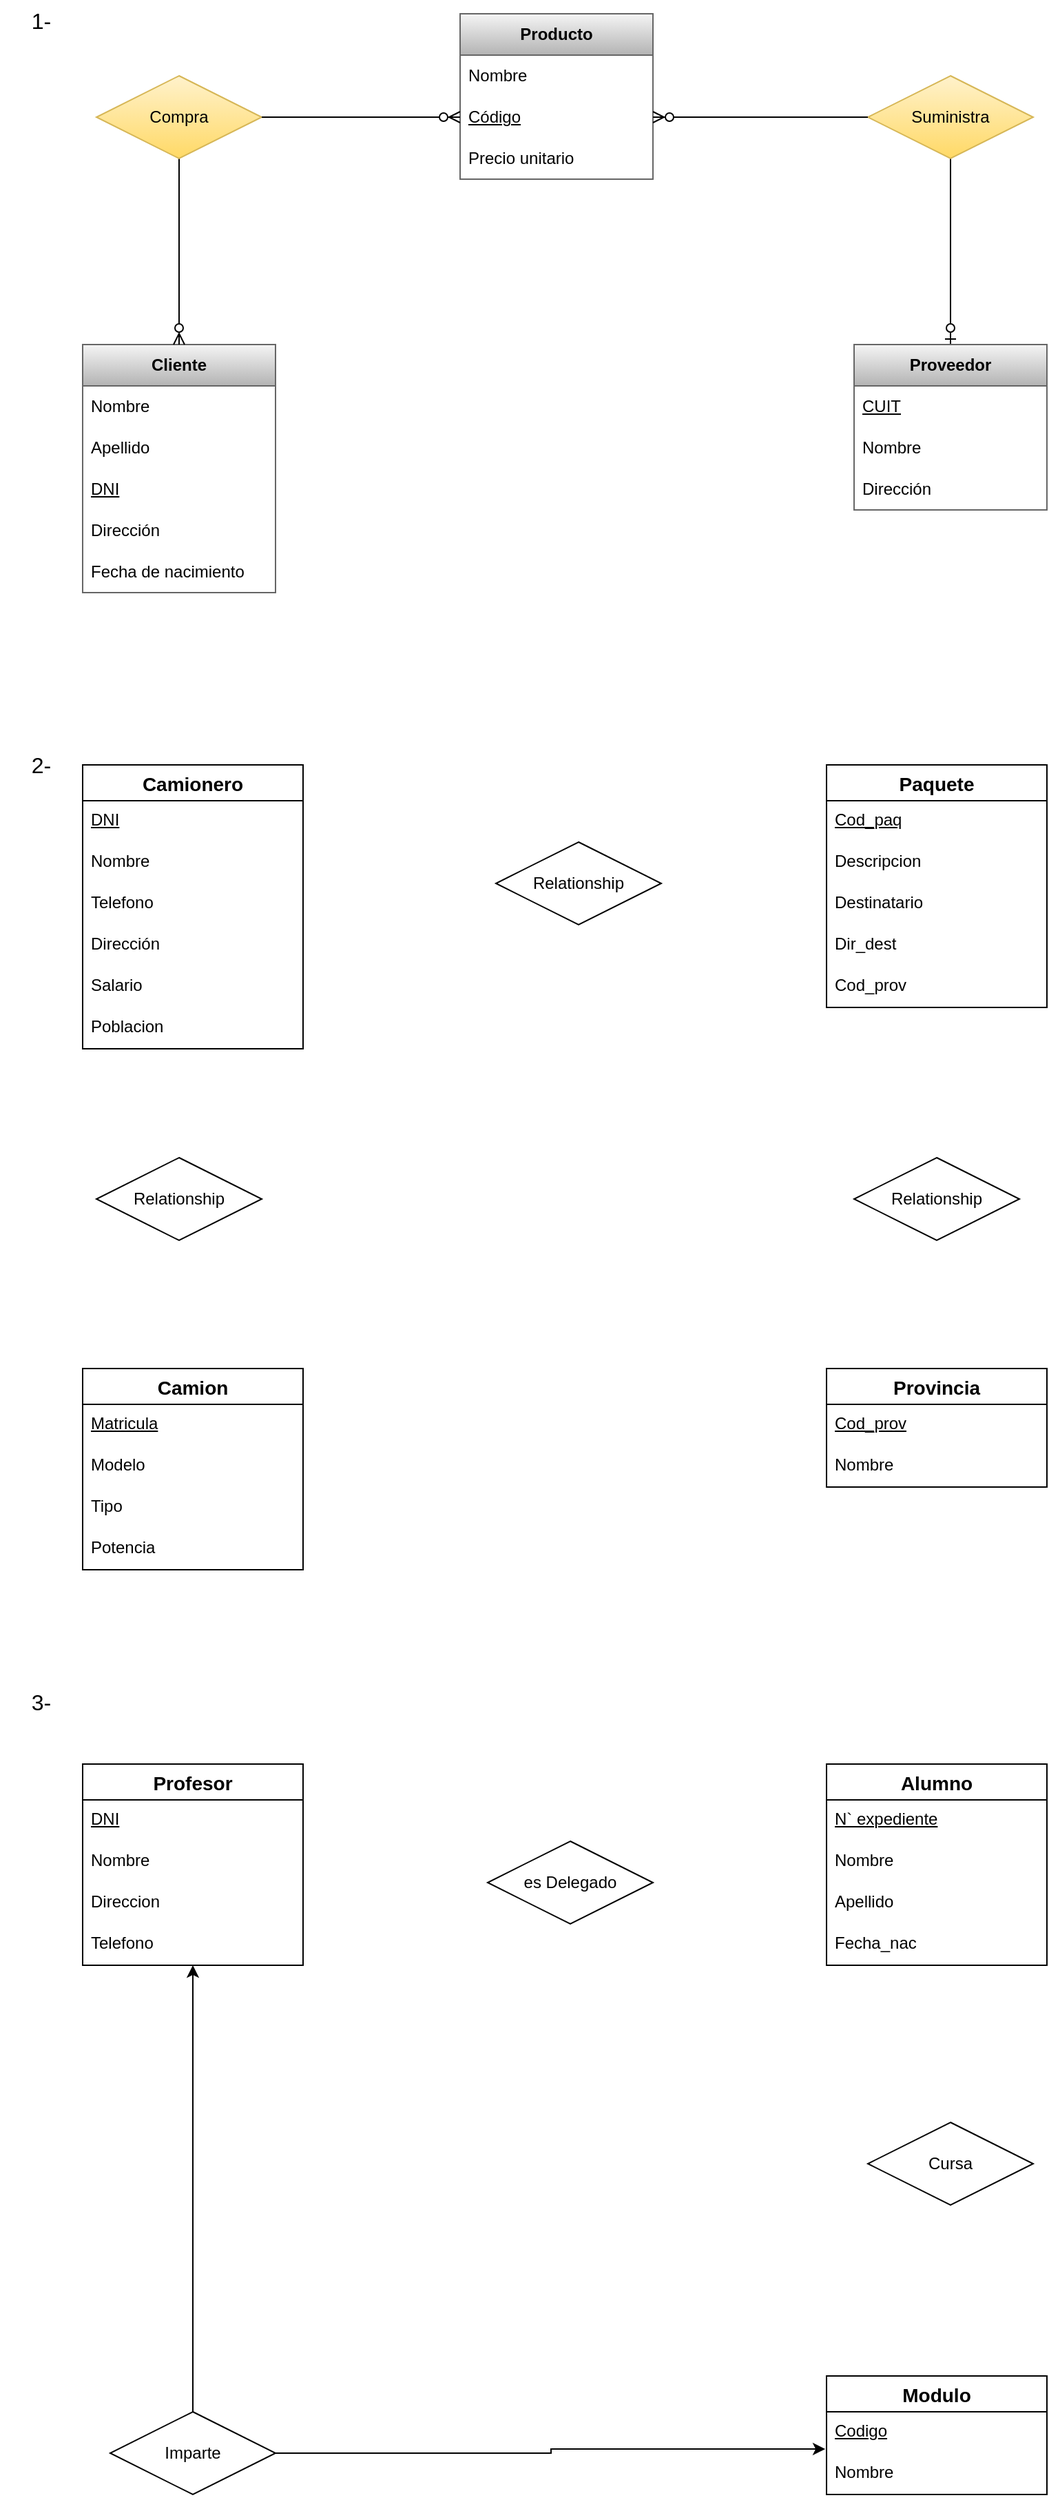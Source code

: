 <mxfile version="24.2.7" type="github">
  <diagram name="Página-1" id="JKMxo9DjYu4owPOHbT-M">
    <mxGraphModel dx="1434" dy="748" grid="1" gridSize="10" guides="1" tooltips="1" connect="1" arrows="1" fold="1" page="1" pageScale="1" pageWidth="827" pageHeight="1169" math="0" shadow="0">
      <root>
        <mxCell id="0" />
        <mxCell id="1" parent="0" />
        <mxCell id="mclD6wD43o4qSjd1h-Sg-1" value="Cliente" style="swimlane;fontStyle=1;childLayout=stackLayout;horizontal=1;startSize=30;horizontalStack=0;resizeParent=1;resizeParentMax=0;resizeLast=0;collapsible=1;marginBottom=0;whiteSpace=wrap;html=1;fillColor=#f5f5f5;gradientColor=#b3b3b3;strokeColor=#666666;" parent="1" vertex="1">
          <mxGeometry x="70" y="280" width="140" height="180" as="geometry" />
        </mxCell>
        <mxCell id="mclD6wD43o4qSjd1h-Sg-2" value="Nombre" style="text;strokeColor=none;fillColor=none;align=left;verticalAlign=middle;spacingLeft=4;spacingRight=4;overflow=hidden;points=[[0,0.5],[1,0.5]];portConstraint=eastwest;rotatable=0;whiteSpace=wrap;html=1;" parent="mclD6wD43o4qSjd1h-Sg-1" vertex="1">
          <mxGeometry y="30" width="140" height="30" as="geometry" />
        </mxCell>
        <mxCell id="mclD6wD43o4qSjd1h-Sg-3" value="Apellido" style="text;strokeColor=none;fillColor=none;align=left;verticalAlign=middle;spacingLeft=4;spacingRight=4;overflow=hidden;points=[[0,0.5],[1,0.5]];portConstraint=eastwest;rotatable=0;whiteSpace=wrap;html=1;" parent="mclD6wD43o4qSjd1h-Sg-1" vertex="1">
          <mxGeometry y="60" width="140" height="30" as="geometry" />
        </mxCell>
        <mxCell id="mclD6wD43o4qSjd1h-Sg-4" value="DNI" style="text;strokeColor=none;fillColor=none;align=left;verticalAlign=middle;spacingLeft=4;spacingRight=4;overflow=hidden;points=[[0,0.5],[1,0.5]];portConstraint=eastwest;rotatable=0;whiteSpace=wrap;html=1;fontStyle=4" parent="mclD6wD43o4qSjd1h-Sg-1" vertex="1">
          <mxGeometry y="90" width="140" height="30" as="geometry" />
        </mxCell>
        <mxCell id="mclD6wD43o4qSjd1h-Sg-6" value="Dirección" style="text;strokeColor=none;fillColor=none;align=left;verticalAlign=middle;spacingLeft=4;spacingRight=4;overflow=hidden;points=[[0,0.5],[1,0.5]];portConstraint=eastwest;rotatable=0;whiteSpace=wrap;html=1;" parent="mclD6wD43o4qSjd1h-Sg-1" vertex="1">
          <mxGeometry y="120" width="140" height="30" as="geometry" />
        </mxCell>
        <mxCell id="mclD6wD43o4qSjd1h-Sg-5" value="Fecha de nacimiento" style="text;strokeColor=none;fillColor=none;align=left;verticalAlign=middle;spacingLeft=4;spacingRight=4;overflow=hidden;points=[[0,0.5],[1,0.5]];portConstraint=eastwest;rotatable=0;whiteSpace=wrap;html=1;" parent="mclD6wD43o4qSjd1h-Sg-1" vertex="1">
          <mxGeometry y="150" width="140" height="30" as="geometry" />
        </mxCell>
        <mxCell id="mclD6wD43o4qSjd1h-Sg-7" value="Producto" style="swimlane;fontStyle=1;childLayout=stackLayout;horizontal=1;startSize=30;horizontalStack=0;resizeParent=1;resizeParentMax=0;resizeLast=0;collapsible=1;marginBottom=0;whiteSpace=wrap;html=1;fillColor=#f5f5f5;gradientColor=#b3b3b3;strokeColor=#666666;" parent="1" vertex="1">
          <mxGeometry x="344" y="40" width="140" height="120" as="geometry" />
        </mxCell>
        <mxCell id="mclD6wD43o4qSjd1h-Sg-8" value="Nombre" style="text;strokeColor=none;fillColor=none;align=left;verticalAlign=middle;spacingLeft=4;spacingRight=4;overflow=hidden;points=[[0,0.5],[1,0.5]];portConstraint=eastwest;rotatable=0;whiteSpace=wrap;html=1;" parent="mclD6wD43o4qSjd1h-Sg-7" vertex="1">
          <mxGeometry y="30" width="140" height="30" as="geometry" />
        </mxCell>
        <mxCell id="mclD6wD43o4qSjd1h-Sg-9" value="Código" style="text;strokeColor=none;fillColor=none;align=left;verticalAlign=middle;spacingLeft=4;spacingRight=4;overflow=hidden;points=[[0,0.5],[1,0.5]];portConstraint=eastwest;rotatable=0;whiteSpace=wrap;html=1;fontStyle=4" parent="mclD6wD43o4qSjd1h-Sg-7" vertex="1">
          <mxGeometry y="60" width="140" height="30" as="geometry" />
        </mxCell>
        <mxCell id="mclD6wD43o4qSjd1h-Sg-10" value="Precio unitario" style="text;strokeColor=none;fillColor=none;align=left;verticalAlign=middle;spacingLeft=4;spacingRight=4;overflow=hidden;points=[[0,0.5],[1,0.5]];portConstraint=eastwest;rotatable=0;whiteSpace=wrap;html=1;" parent="mclD6wD43o4qSjd1h-Sg-7" vertex="1">
          <mxGeometry y="90" width="140" height="30" as="geometry" />
        </mxCell>
        <mxCell id="mclD6wD43o4qSjd1h-Sg-24" style="edgeStyle=orthogonalEdgeStyle;rounded=0;orthogonalLoop=1;jettySize=auto;html=1;exitX=0.5;exitY=0;exitDx=0;exitDy=0;entryX=0.5;entryY=1;entryDx=0;entryDy=0;endArrow=none;endFill=0;startArrow=ERzeroToOne;startFill=0;" parent="1" source="mclD6wD43o4qSjd1h-Sg-11" target="mclD6wD43o4qSjd1h-Sg-21" edge="1">
          <mxGeometry relative="1" as="geometry" />
        </mxCell>
        <mxCell id="mclD6wD43o4qSjd1h-Sg-11" value="Proveedor" style="swimlane;fontStyle=1;childLayout=stackLayout;horizontal=1;startSize=30;horizontalStack=0;resizeParent=1;resizeParentMax=0;resizeLast=0;collapsible=1;marginBottom=0;whiteSpace=wrap;html=1;fillColor=#f5f5f5;gradientColor=#b3b3b3;strokeColor=#666666;" parent="1" vertex="1">
          <mxGeometry x="630" y="280" width="140" height="120" as="geometry" />
        </mxCell>
        <mxCell id="mclD6wD43o4qSjd1h-Sg-12" value="&lt;u&gt;CUIT&lt;/u&gt;" style="text;strokeColor=none;fillColor=none;align=left;verticalAlign=middle;spacingLeft=4;spacingRight=4;overflow=hidden;points=[[0,0.5],[1,0.5]];portConstraint=eastwest;rotatable=0;whiteSpace=wrap;html=1;" parent="mclD6wD43o4qSjd1h-Sg-11" vertex="1">
          <mxGeometry y="30" width="140" height="30" as="geometry" />
        </mxCell>
        <mxCell id="mclD6wD43o4qSjd1h-Sg-13" value="Nombre" style="text;strokeColor=none;fillColor=none;align=left;verticalAlign=middle;spacingLeft=4;spacingRight=4;overflow=hidden;points=[[0,0.5],[1,0.5]];portConstraint=eastwest;rotatable=0;whiteSpace=wrap;html=1;" parent="mclD6wD43o4qSjd1h-Sg-11" vertex="1">
          <mxGeometry y="60" width="140" height="30" as="geometry" />
        </mxCell>
        <mxCell id="mclD6wD43o4qSjd1h-Sg-14" value="Dirección" style="text;strokeColor=none;fillColor=none;align=left;verticalAlign=middle;spacingLeft=4;spacingRight=4;overflow=hidden;points=[[0,0.5],[1,0.5]];portConstraint=eastwest;rotatable=0;whiteSpace=wrap;html=1;" parent="mclD6wD43o4qSjd1h-Sg-11" vertex="1">
          <mxGeometry y="90" width="140" height="30" as="geometry" />
        </mxCell>
        <mxCell id="mclD6wD43o4qSjd1h-Sg-27" style="edgeStyle=orthogonalEdgeStyle;rounded=0;orthogonalLoop=1;jettySize=auto;html=1;exitX=0.5;exitY=1;exitDx=0;exitDy=0;entryX=0.5;entryY=0;entryDx=0;entryDy=0;endArrow=ERzeroToMany;endFill=0;" parent="1" source="mclD6wD43o4qSjd1h-Sg-20" target="mclD6wD43o4qSjd1h-Sg-1" edge="1">
          <mxGeometry relative="1" as="geometry" />
        </mxCell>
        <mxCell id="mclD6wD43o4qSjd1h-Sg-20" value="Compra" style="shape=rhombus;perimeter=rhombusPerimeter;whiteSpace=wrap;html=1;align=center;fillColor=#fff2cc;gradientColor=#ffd966;strokeColor=#d6b656;" parent="1" vertex="1">
          <mxGeometry x="80" y="85" width="120" height="60" as="geometry" />
        </mxCell>
        <mxCell id="mclD6wD43o4qSjd1h-Sg-21" value="Suministra" style="shape=rhombus;perimeter=rhombusPerimeter;whiteSpace=wrap;html=1;align=center;fillColor=#fff2cc;gradientColor=#ffd966;strokeColor=#d6b656;" parent="1" vertex="1">
          <mxGeometry x="640" y="85" width="120" height="60" as="geometry" />
        </mxCell>
        <mxCell id="mclD6wD43o4qSjd1h-Sg-22" value="" style="edgeStyle=entityRelationEdgeStyle;fontSize=12;html=1;endArrow=ERzeroToMany;endFill=1;rounded=0;entryX=1;entryY=0.5;entryDx=0;entryDy=0;exitX=0;exitY=0.5;exitDx=0;exitDy=0;" parent="1" source="mclD6wD43o4qSjd1h-Sg-21" target="mclD6wD43o4qSjd1h-Sg-9" edge="1">
          <mxGeometry width="100" height="100" relative="1" as="geometry">
            <mxPoint x="510" y="260" as="sourcePoint" />
            <mxPoint x="610" y="160" as="targetPoint" />
          </mxGeometry>
        </mxCell>
        <mxCell id="mclD6wD43o4qSjd1h-Sg-25" value="" style="edgeStyle=entityRelationEdgeStyle;fontSize=12;html=1;endArrow=ERzeroToMany;endFill=1;rounded=0;exitX=1;exitY=0.5;exitDx=0;exitDy=0;entryX=0;entryY=0.5;entryDx=0;entryDy=0;" parent="1" source="mclD6wD43o4qSjd1h-Sg-20" target="mclD6wD43o4qSjd1h-Sg-9" edge="1">
          <mxGeometry width="100" height="100" relative="1" as="geometry">
            <mxPoint x="250" y="210" as="sourcePoint" />
            <mxPoint x="350" y="110" as="targetPoint" />
          </mxGeometry>
        </mxCell>
        <mxCell id="mclD6wD43o4qSjd1h-Sg-28" value="&lt;font size=&quot;3&quot;&gt;1-&lt;/font&gt;" style="text;html=1;align=center;verticalAlign=middle;whiteSpace=wrap;rounded=0;" parent="1" vertex="1">
          <mxGeometry x="10" y="30" width="60" height="30" as="geometry" />
        </mxCell>
        <mxCell id="mclD6wD43o4qSjd1h-Sg-29" value="2-" style="text;html=1;align=center;verticalAlign=middle;whiteSpace=wrap;rounded=0;fontSize=16;" parent="1" vertex="1">
          <mxGeometry x="10" y="570" width="60" height="30" as="geometry" />
        </mxCell>
        <mxCell id="mclD6wD43o4qSjd1h-Sg-30" value="Camionero" style="swimlane;fontStyle=1;childLayout=stackLayout;horizontal=1;startSize=26;horizontalStack=0;resizeParent=1;resizeParentMax=0;resizeLast=0;collapsible=1;marginBottom=0;align=center;fontSize=14;" parent="1" vertex="1">
          <mxGeometry x="70" y="585" width="160" height="206" as="geometry" />
        </mxCell>
        <mxCell id="mclD6wD43o4qSjd1h-Sg-31" value="DNI" style="text;strokeColor=none;fillColor=none;spacingLeft=4;spacingRight=4;overflow=hidden;rotatable=0;points=[[0,0.5],[1,0.5]];portConstraint=eastwest;fontSize=12;whiteSpace=wrap;html=1;fontStyle=4" parent="mclD6wD43o4qSjd1h-Sg-30" vertex="1">
          <mxGeometry y="26" width="160" height="30" as="geometry" />
        </mxCell>
        <mxCell id="mclD6wD43o4qSjd1h-Sg-32" value="Nombre" style="text;strokeColor=none;fillColor=none;spacingLeft=4;spacingRight=4;overflow=hidden;rotatable=0;points=[[0,0.5],[1,0.5]];portConstraint=eastwest;fontSize=12;whiteSpace=wrap;html=1;" parent="mclD6wD43o4qSjd1h-Sg-30" vertex="1">
          <mxGeometry y="56" width="160" height="30" as="geometry" />
        </mxCell>
        <mxCell id="mclD6wD43o4qSjd1h-Sg-33" value="Telefono" style="text;strokeColor=none;fillColor=none;spacingLeft=4;spacingRight=4;overflow=hidden;rotatable=0;points=[[0,0.5],[1,0.5]];portConstraint=eastwest;fontSize=12;whiteSpace=wrap;html=1;" parent="mclD6wD43o4qSjd1h-Sg-30" vertex="1">
          <mxGeometry y="86" width="160" height="30" as="geometry" />
        </mxCell>
        <mxCell id="mclD6wD43o4qSjd1h-Sg-48" value="Dirección" style="text;strokeColor=none;fillColor=none;spacingLeft=4;spacingRight=4;overflow=hidden;rotatable=0;points=[[0,0.5],[1,0.5]];portConstraint=eastwest;fontSize=12;whiteSpace=wrap;html=1;" parent="mclD6wD43o4qSjd1h-Sg-30" vertex="1">
          <mxGeometry y="116" width="160" height="30" as="geometry" />
        </mxCell>
        <mxCell id="mclD6wD43o4qSjd1h-Sg-47" value="Salario" style="text;strokeColor=none;fillColor=none;spacingLeft=4;spacingRight=4;overflow=hidden;rotatable=0;points=[[0,0.5],[1,0.5]];portConstraint=eastwest;fontSize=12;whiteSpace=wrap;html=1;" parent="mclD6wD43o4qSjd1h-Sg-30" vertex="1">
          <mxGeometry y="146" width="160" height="30" as="geometry" />
        </mxCell>
        <mxCell id="mclD6wD43o4qSjd1h-Sg-46" value="Poblacion" style="text;strokeColor=none;fillColor=none;spacingLeft=4;spacingRight=4;overflow=hidden;rotatable=0;points=[[0,0.5],[1,0.5]];portConstraint=eastwest;fontSize=12;whiteSpace=wrap;html=1;" parent="mclD6wD43o4qSjd1h-Sg-30" vertex="1">
          <mxGeometry y="176" width="160" height="30" as="geometry" />
        </mxCell>
        <mxCell id="mclD6wD43o4qSjd1h-Sg-34" value="Paquete" style="swimlane;fontStyle=1;childLayout=stackLayout;horizontal=1;startSize=26;horizontalStack=0;resizeParent=1;resizeParentMax=0;resizeLast=0;collapsible=1;marginBottom=0;align=center;fontSize=14;" parent="1" vertex="1">
          <mxGeometry x="610" y="585" width="160" height="176" as="geometry" />
        </mxCell>
        <mxCell id="mclD6wD43o4qSjd1h-Sg-35" value="Cod_paq" style="text;strokeColor=none;fillColor=none;spacingLeft=4;spacingRight=4;overflow=hidden;rotatable=0;points=[[0,0.5],[1,0.5]];portConstraint=eastwest;fontSize=12;whiteSpace=wrap;html=1;fontStyle=4" parent="mclD6wD43o4qSjd1h-Sg-34" vertex="1">
          <mxGeometry y="26" width="160" height="30" as="geometry" />
        </mxCell>
        <mxCell id="mclD6wD43o4qSjd1h-Sg-36" value="Descripcion" style="text;strokeColor=none;fillColor=none;spacingLeft=4;spacingRight=4;overflow=hidden;rotatable=0;points=[[0,0.5],[1,0.5]];portConstraint=eastwest;fontSize=12;whiteSpace=wrap;html=1;" parent="mclD6wD43o4qSjd1h-Sg-34" vertex="1">
          <mxGeometry y="56" width="160" height="30" as="geometry" />
        </mxCell>
        <mxCell id="mclD6wD43o4qSjd1h-Sg-37" value="Destinatario" style="text;strokeColor=none;fillColor=none;spacingLeft=4;spacingRight=4;overflow=hidden;rotatable=0;points=[[0,0.5],[1,0.5]];portConstraint=eastwest;fontSize=12;whiteSpace=wrap;html=1;" parent="mclD6wD43o4qSjd1h-Sg-34" vertex="1">
          <mxGeometry y="86" width="160" height="30" as="geometry" />
        </mxCell>
        <mxCell id="mclD6wD43o4qSjd1h-Sg-49" value="Dir_dest" style="text;strokeColor=none;fillColor=none;spacingLeft=4;spacingRight=4;overflow=hidden;rotatable=0;points=[[0,0.5],[1,0.5]];portConstraint=eastwest;fontSize=12;whiteSpace=wrap;html=1;" parent="mclD6wD43o4qSjd1h-Sg-34" vertex="1">
          <mxGeometry y="116" width="160" height="30" as="geometry" />
        </mxCell>
        <mxCell id="mclD6wD43o4qSjd1h-Sg-54" value="Cod_prov" style="text;strokeColor=none;fillColor=none;spacingLeft=4;spacingRight=4;overflow=hidden;rotatable=0;points=[[0,0.5],[1,0.5]];portConstraint=eastwest;fontSize=12;whiteSpace=wrap;html=1;" parent="mclD6wD43o4qSjd1h-Sg-34" vertex="1">
          <mxGeometry y="146" width="160" height="30" as="geometry" />
        </mxCell>
        <mxCell id="mclD6wD43o4qSjd1h-Sg-38" value="Provincia" style="swimlane;fontStyle=1;childLayout=stackLayout;horizontal=1;startSize=26;horizontalStack=0;resizeParent=1;resizeParentMax=0;resizeLast=0;collapsible=1;marginBottom=0;align=center;fontSize=14;" parent="1" vertex="1">
          <mxGeometry x="610" y="1023" width="160" height="86" as="geometry" />
        </mxCell>
        <mxCell id="mclD6wD43o4qSjd1h-Sg-39" value="Cod_prov" style="text;strokeColor=none;fillColor=none;spacingLeft=4;spacingRight=4;overflow=hidden;rotatable=0;points=[[0,0.5],[1,0.5]];portConstraint=eastwest;fontSize=12;whiteSpace=wrap;html=1;fontStyle=4" parent="mclD6wD43o4qSjd1h-Sg-38" vertex="1">
          <mxGeometry y="26" width="160" height="30" as="geometry" />
        </mxCell>
        <mxCell id="mclD6wD43o4qSjd1h-Sg-40" value="Nombre" style="text;strokeColor=none;fillColor=none;spacingLeft=4;spacingRight=4;overflow=hidden;rotatable=0;points=[[0,0.5],[1,0.5]];portConstraint=eastwest;fontSize=12;whiteSpace=wrap;html=1;" parent="mclD6wD43o4qSjd1h-Sg-38" vertex="1">
          <mxGeometry y="56" width="160" height="30" as="geometry" />
        </mxCell>
        <mxCell id="mclD6wD43o4qSjd1h-Sg-42" value="Camion" style="swimlane;fontStyle=1;childLayout=stackLayout;horizontal=1;startSize=26;horizontalStack=0;resizeParent=1;resizeParentMax=0;resizeLast=0;collapsible=1;marginBottom=0;align=center;fontSize=14;" parent="1" vertex="1">
          <mxGeometry x="70" y="1023" width="160" height="146" as="geometry" />
        </mxCell>
        <mxCell id="mclD6wD43o4qSjd1h-Sg-43" value="Matricula" style="text;strokeColor=none;fillColor=none;spacingLeft=4;spacingRight=4;overflow=hidden;rotatable=0;points=[[0,0.5],[1,0.5]];portConstraint=eastwest;fontSize=12;whiteSpace=wrap;html=1;fontStyle=4" parent="mclD6wD43o4qSjd1h-Sg-42" vertex="1">
          <mxGeometry y="26" width="160" height="30" as="geometry" />
        </mxCell>
        <mxCell id="mclD6wD43o4qSjd1h-Sg-44" value="Modelo" style="text;strokeColor=none;fillColor=none;spacingLeft=4;spacingRight=4;overflow=hidden;rotatable=0;points=[[0,0.5],[1,0.5]];portConstraint=eastwest;fontSize=12;whiteSpace=wrap;html=1;" parent="mclD6wD43o4qSjd1h-Sg-42" vertex="1">
          <mxGeometry y="56" width="160" height="30" as="geometry" />
        </mxCell>
        <mxCell id="mclD6wD43o4qSjd1h-Sg-45" value="Tipo" style="text;strokeColor=none;fillColor=none;spacingLeft=4;spacingRight=4;overflow=hidden;rotatable=0;points=[[0,0.5],[1,0.5]];portConstraint=eastwest;fontSize=12;whiteSpace=wrap;html=1;" parent="mclD6wD43o4qSjd1h-Sg-42" vertex="1">
          <mxGeometry y="86" width="160" height="30" as="geometry" />
        </mxCell>
        <mxCell id="mclD6wD43o4qSjd1h-Sg-50" value="Potencia" style="text;strokeColor=none;fillColor=none;spacingLeft=4;spacingRight=4;overflow=hidden;rotatable=0;points=[[0,0.5],[1,0.5]];portConstraint=eastwest;fontSize=12;whiteSpace=wrap;html=1;" parent="mclD6wD43o4qSjd1h-Sg-42" vertex="1">
          <mxGeometry y="116" width="160" height="30" as="geometry" />
        </mxCell>
        <mxCell id="mclD6wD43o4qSjd1h-Sg-51" value="Relationship" style="shape=rhombus;perimeter=rhombusPerimeter;whiteSpace=wrap;html=1;align=center;" parent="1" vertex="1">
          <mxGeometry x="370" y="641" width="120" height="60" as="geometry" />
        </mxCell>
        <mxCell id="mclD6wD43o4qSjd1h-Sg-52" value="Relationship" style="shape=rhombus;perimeter=rhombusPerimeter;whiteSpace=wrap;html=1;align=center;" parent="1" vertex="1">
          <mxGeometry x="80" y="870" width="120" height="60" as="geometry" />
        </mxCell>
        <mxCell id="mclD6wD43o4qSjd1h-Sg-53" value="Relationship" style="shape=rhombus;perimeter=rhombusPerimeter;whiteSpace=wrap;html=1;align=center;" parent="1" vertex="1">
          <mxGeometry x="630" y="870" width="120" height="60" as="geometry" />
        </mxCell>
        <mxCell id="h4vn-3cSuO3_5yTzSd8_-1" value="&lt;font style=&quot;font-size: 16px;&quot;&gt;3-&lt;/font&gt;" style="text;html=1;align=center;verticalAlign=middle;whiteSpace=wrap;rounded=0;" vertex="1" parent="1">
          <mxGeometry x="10" y="1250" width="60" height="30" as="geometry" />
        </mxCell>
        <mxCell id="h4vn-3cSuO3_5yTzSd8_-2" value="Profesor" style="swimlane;fontStyle=1;childLayout=stackLayout;horizontal=1;startSize=26;horizontalStack=0;resizeParent=1;resizeParentMax=0;resizeLast=0;collapsible=1;marginBottom=0;align=center;fontSize=14;" vertex="1" parent="1">
          <mxGeometry x="70" y="1310" width="160" height="146" as="geometry" />
        </mxCell>
        <mxCell id="h4vn-3cSuO3_5yTzSd8_-3" value="DNI" style="text;strokeColor=none;fillColor=none;spacingLeft=4;spacingRight=4;overflow=hidden;rotatable=0;points=[[0,0.5],[1,0.5]];portConstraint=eastwest;fontSize=12;whiteSpace=wrap;html=1;fontStyle=4" vertex="1" parent="h4vn-3cSuO3_5yTzSd8_-2">
          <mxGeometry y="26" width="160" height="30" as="geometry" />
        </mxCell>
        <mxCell id="h4vn-3cSuO3_5yTzSd8_-4" value="Nombre" style="text;strokeColor=none;fillColor=none;spacingLeft=4;spacingRight=4;overflow=hidden;rotatable=0;points=[[0,0.5],[1,0.5]];portConstraint=eastwest;fontSize=12;whiteSpace=wrap;html=1;" vertex="1" parent="h4vn-3cSuO3_5yTzSd8_-2">
          <mxGeometry y="56" width="160" height="30" as="geometry" />
        </mxCell>
        <mxCell id="h4vn-3cSuO3_5yTzSd8_-5" value="Direccion" style="text;strokeColor=none;fillColor=none;spacingLeft=4;spacingRight=4;overflow=hidden;rotatable=0;points=[[0,0.5],[1,0.5]];portConstraint=eastwest;fontSize=12;whiteSpace=wrap;html=1;" vertex="1" parent="h4vn-3cSuO3_5yTzSd8_-2">
          <mxGeometry y="86" width="160" height="30" as="geometry" />
        </mxCell>
        <mxCell id="h4vn-3cSuO3_5yTzSd8_-6" value="Telefono" style="text;strokeColor=none;fillColor=none;spacingLeft=4;spacingRight=4;overflow=hidden;rotatable=0;points=[[0,0.5],[1,0.5]];portConstraint=eastwest;fontSize=12;whiteSpace=wrap;html=1;" vertex="1" parent="h4vn-3cSuO3_5yTzSd8_-2">
          <mxGeometry y="116" width="160" height="30" as="geometry" />
        </mxCell>
        <mxCell id="h4vn-3cSuO3_5yTzSd8_-7" value="Modulo" style="swimlane;fontStyle=1;childLayout=stackLayout;horizontal=1;startSize=26;horizontalStack=0;resizeParent=1;resizeParentMax=0;resizeLast=0;collapsible=1;marginBottom=0;align=center;fontSize=14;" vertex="1" parent="1">
          <mxGeometry x="610" y="1754" width="160" height="86" as="geometry" />
        </mxCell>
        <mxCell id="h4vn-3cSuO3_5yTzSd8_-8" value="&lt;u&gt;Codigo&lt;/u&gt;" style="text;strokeColor=none;fillColor=none;spacingLeft=4;spacingRight=4;overflow=hidden;rotatable=0;points=[[0,0.5],[1,0.5]];portConstraint=eastwest;fontSize=12;whiteSpace=wrap;html=1;" vertex="1" parent="h4vn-3cSuO3_5yTzSd8_-7">
          <mxGeometry y="26" width="160" height="30" as="geometry" />
        </mxCell>
        <mxCell id="h4vn-3cSuO3_5yTzSd8_-9" value="Nombre" style="text;strokeColor=none;fillColor=none;spacingLeft=4;spacingRight=4;overflow=hidden;rotatable=0;points=[[0,0.5],[1,0.5]];portConstraint=eastwest;fontSize=12;whiteSpace=wrap;html=1;" vertex="1" parent="h4vn-3cSuO3_5yTzSd8_-7">
          <mxGeometry y="56" width="160" height="30" as="geometry" />
        </mxCell>
        <mxCell id="h4vn-3cSuO3_5yTzSd8_-11" value="Alumno" style="swimlane;fontStyle=1;childLayout=stackLayout;horizontal=1;startSize=26;horizontalStack=0;resizeParent=1;resizeParentMax=0;resizeLast=0;collapsible=1;marginBottom=0;align=center;fontSize=14;" vertex="1" parent="1">
          <mxGeometry x="610" y="1310" width="160" height="146" as="geometry" />
        </mxCell>
        <mxCell id="h4vn-3cSuO3_5yTzSd8_-12" value="N` expediente" style="text;strokeColor=none;fillColor=none;spacingLeft=4;spacingRight=4;overflow=hidden;rotatable=0;points=[[0,0.5],[1,0.5]];portConstraint=eastwest;fontSize=12;whiteSpace=wrap;html=1;fontStyle=4" vertex="1" parent="h4vn-3cSuO3_5yTzSd8_-11">
          <mxGeometry y="26" width="160" height="30" as="geometry" />
        </mxCell>
        <mxCell id="h4vn-3cSuO3_5yTzSd8_-13" value="Nombre" style="text;strokeColor=none;fillColor=none;spacingLeft=4;spacingRight=4;overflow=hidden;rotatable=0;points=[[0,0.5],[1,0.5]];portConstraint=eastwest;fontSize=12;whiteSpace=wrap;html=1;" vertex="1" parent="h4vn-3cSuO3_5yTzSd8_-11">
          <mxGeometry y="56" width="160" height="30" as="geometry" />
        </mxCell>
        <mxCell id="h4vn-3cSuO3_5yTzSd8_-14" value="Apellido" style="text;strokeColor=none;fillColor=none;spacingLeft=4;spacingRight=4;overflow=hidden;rotatable=0;points=[[0,0.5],[1,0.5]];portConstraint=eastwest;fontSize=12;whiteSpace=wrap;html=1;" vertex="1" parent="h4vn-3cSuO3_5yTzSd8_-11">
          <mxGeometry y="86" width="160" height="30" as="geometry" />
        </mxCell>
        <mxCell id="h4vn-3cSuO3_5yTzSd8_-15" value="Fecha_nac" style="text;strokeColor=none;fillColor=none;spacingLeft=4;spacingRight=4;overflow=hidden;rotatable=0;points=[[0,0.5],[1,0.5]];portConstraint=eastwest;fontSize=12;whiteSpace=wrap;html=1;" vertex="1" parent="h4vn-3cSuO3_5yTzSd8_-11">
          <mxGeometry y="116" width="160" height="30" as="geometry" />
        </mxCell>
        <mxCell id="h4vn-3cSuO3_5yTzSd8_-16" value="es Delegado" style="shape=rhombus;perimeter=rhombusPerimeter;whiteSpace=wrap;html=1;align=center;" vertex="1" parent="1">
          <mxGeometry x="364" y="1366" width="120" height="60" as="geometry" />
        </mxCell>
        <mxCell id="h4vn-3cSuO3_5yTzSd8_-17" value="Cursa" style="shape=rhombus;perimeter=rhombusPerimeter;whiteSpace=wrap;html=1;align=center;" vertex="1" parent="1">
          <mxGeometry x="640" y="1570" width="120" height="60" as="geometry" />
        </mxCell>
        <mxCell id="h4vn-3cSuO3_5yTzSd8_-19" style="edgeStyle=orthogonalEdgeStyle;rounded=0;orthogonalLoop=1;jettySize=auto;html=1;exitX=0.5;exitY=0;exitDx=0;exitDy=0;entryX=0.5;entryY=1;entryDx=0;entryDy=0;" edge="1" parent="1" source="h4vn-3cSuO3_5yTzSd8_-18" target="h4vn-3cSuO3_5yTzSd8_-2">
          <mxGeometry relative="1" as="geometry" />
        </mxCell>
        <mxCell id="h4vn-3cSuO3_5yTzSd8_-18" value="Imparte" style="shape=rhombus;perimeter=rhombusPerimeter;whiteSpace=wrap;html=1;align=center;" vertex="1" parent="1">
          <mxGeometry x="90" y="1780" width="120" height="60" as="geometry" />
        </mxCell>
        <mxCell id="h4vn-3cSuO3_5yTzSd8_-22" style="edgeStyle=orthogonalEdgeStyle;rounded=0;orthogonalLoop=1;jettySize=auto;html=1;entryX=-0.006;entryY=0.9;entryDx=0;entryDy=0;entryPerimeter=0;" edge="1" parent="1" source="h4vn-3cSuO3_5yTzSd8_-18" target="h4vn-3cSuO3_5yTzSd8_-8">
          <mxGeometry relative="1" as="geometry" />
        </mxCell>
      </root>
    </mxGraphModel>
  </diagram>
</mxfile>
